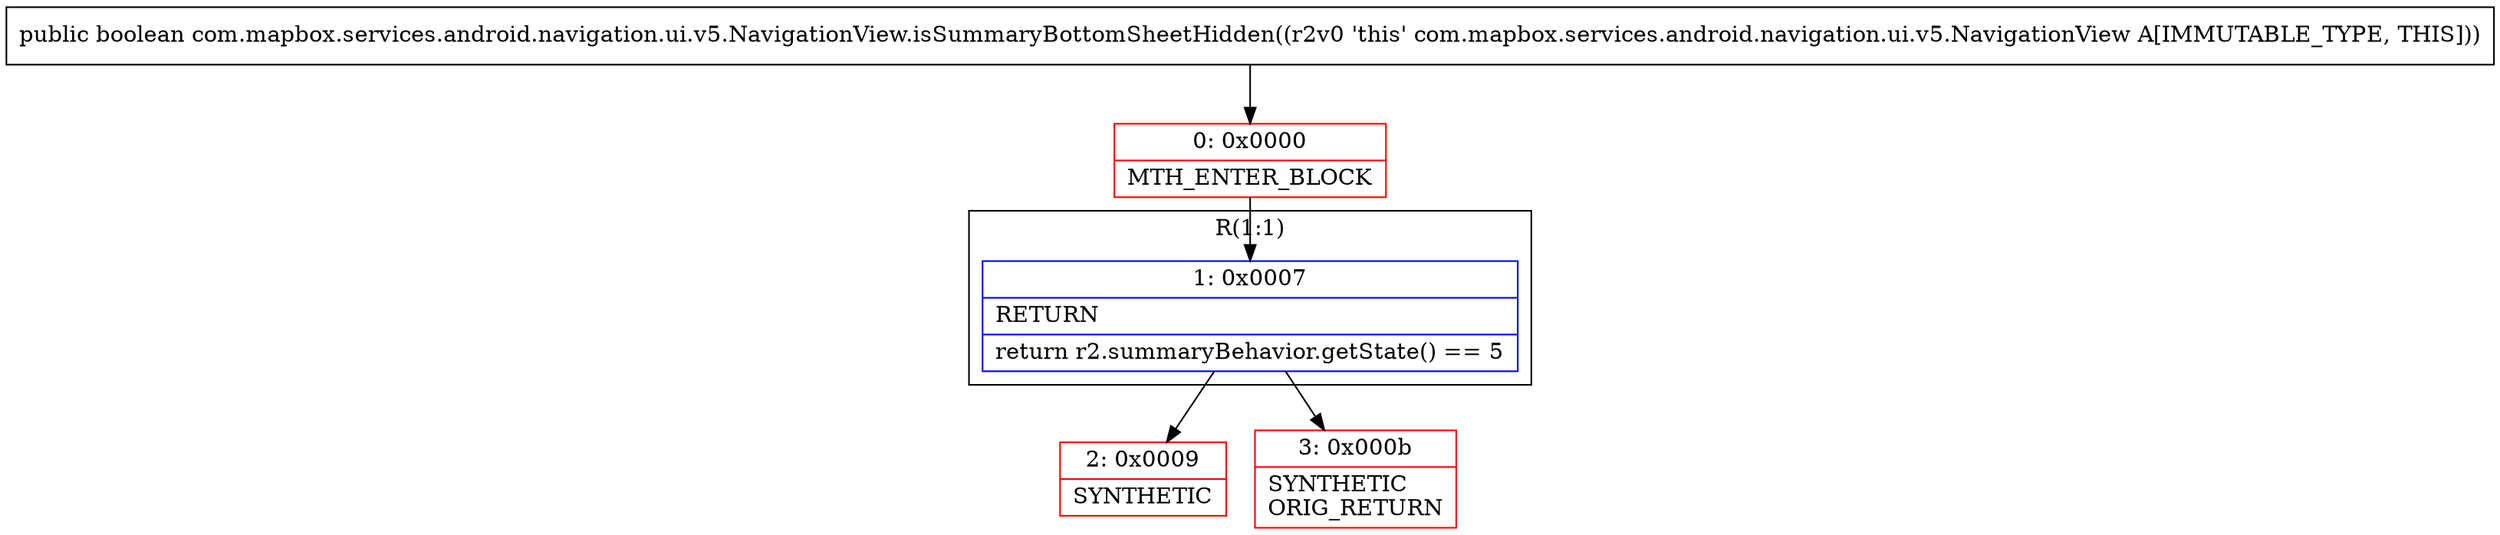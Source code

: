 digraph "CFG forcom.mapbox.services.android.navigation.ui.v5.NavigationView.isSummaryBottomSheetHidden()Z" {
subgraph cluster_Region_1270170123 {
label = "R(1:1)";
node [shape=record,color=blue];
Node_1 [shape=record,label="{1\:\ 0x0007|RETURN\l|return r2.summaryBehavior.getState() == 5\l}"];
}
Node_0 [shape=record,color=red,label="{0\:\ 0x0000|MTH_ENTER_BLOCK\l}"];
Node_2 [shape=record,color=red,label="{2\:\ 0x0009|SYNTHETIC\l}"];
Node_3 [shape=record,color=red,label="{3\:\ 0x000b|SYNTHETIC\lORIG_RETURN\l}"];
MethodNode[shape=record,label="{public boolean com.mapbox.services.android.navigation.ui.v5.NavigationView.isSummaryBottomSheetHidden((r2v0 'this' com.mapbox.services.android.navigation.ui.v5.NavigationView A[IMMUTABLE_TYPE, THIS])) }"];
MethodNode -> Node_0;
Node_1 -> Node_2;
Node_1 -> Node_3;
Node_0 -> Node_1;
}

